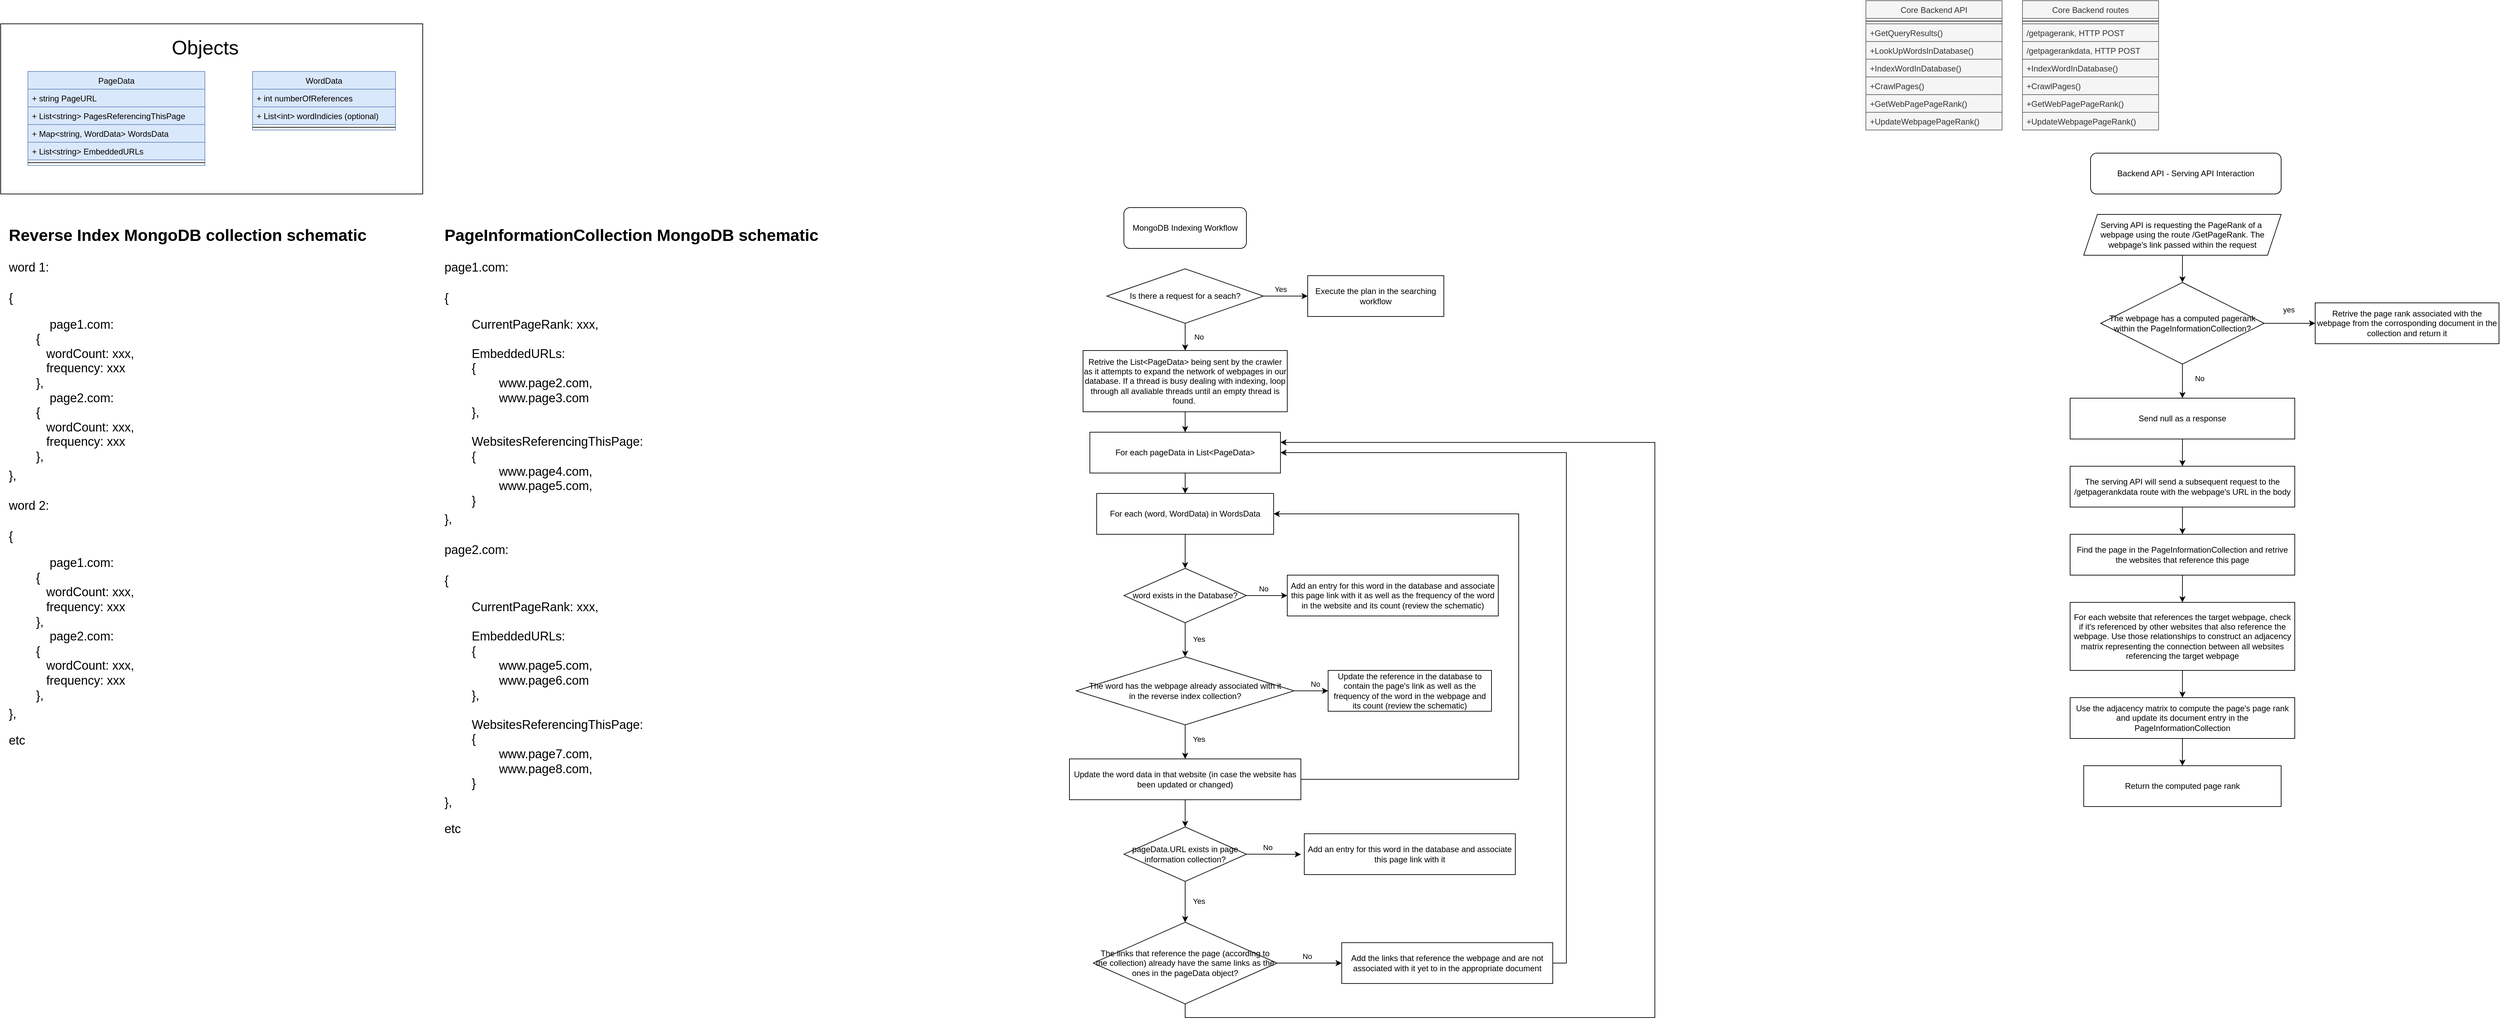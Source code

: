 <mxfile version="27.0.9">
  <diagram name="Page-1" id="9PEmMvcLW4intuaRUQW2">
    <mxGraphModel dx="713" dy="434" grid="1" gridSize="10" guides="1" tooltips="1" connect="1" arrows="1" fold="1" page="1" pageScale="1" pageWidth="2000" pageHeight="1700" math="0" shadow="0">
      <root>
        <mxCell id="0" />
        <mxCell id="1" parent="0" />
        <mxCell id="rG4qtwReRFRmJGgy0xOQ-1" value="" style="rounded=0;whiteSpace=wrap;html=1;fillColor=none;" parent="1" vertex="1">
          <mxGeometry x="60" y="50" width="620" height="250" as="geometry" />
        </mxCell>
        <mxCell id="rG4qtwReRFRmJGgy0xOQ-2" value="PageData" style="swimlane;fontStyle=0;align=center;verticalAlign=top;childLayout=stackLayout;horizontal=1;startSize=26;horizontalStack=0;resizeParent=1;resizeLast=0;collapsible=1;marginBottom=0;rounded=0;shadow=0;strokeWidth=1;fillColor=#dae8fc;strokeColor=#6c8ebf;" parent="1" vertex="1">
          <mxGeometry x="100" y="120" width="260" height="138" as="geometry">
            <mxRectangle x="340" y="380" width="170" height="26" as="alternateBounds" />
          </mxGeometry>
        </mxCell>
        <mxCell id="rG4qtwReRFRmJGgy0xOQ-3" value="+ string PageURL" style="text;align=left;verticalAlign=top;spacingLeft=4;spacingRight=4;overflow=hidden;rotatable=0;points=[[0,0.5],[1,0.5]];portConstraint=eastwest;fillColor=#dae8fc;strokeColor=#6c8ebf;" parent="rG4qtwReRFRmJGgy0xOQ-2" vertex="1">
          <mxGeometry y="26" width="260" height="26" as="geometry" />
        </mxCell>
        <mxCell id="rG4qtwReRFRmJGgy0xOQ-4" value="+ List&lt;string&gt; PagesReferencingThisPage" style="text;align=left;verticalAlign=top;spacingLeft=4;spacingRight=4;overflow=hidden;rotatable=0;points=[[0,0.5],[1,0.5]];portConstraint=eastwest;fillColor=#dae8fc;strokeColor=#6c8ebf;" parent="rG4qtwReRFRmJGgy0xOQ-2" vertex="1">
          <mxGeometry y="52" width="260" height="26" as="geometry" />
        </mxCell>
        <mxCell id="rG4qtwReRFRmJGgy0xOQ-5" value="+ Map&lt;string, WordData&gt; WordsData" style="text;align=left;verticalAlign=top;spacingLeft=4;spacingRight=4;overflow=hidden;rotatable=0;points=[[0,0.5],[1,0.5]];portConstraint=eastwest;fillColor=#dae8fc;strokeColor=#6c8ebf;" parent="rG4qtwReRFRmJGgy0xOQ-2" vertex="1">
          <mxGeometry y="78" width="260" height="26" as="geometry" />
        </mxCell>
        <mxCell id="rG4qtwReRFRmJGgy0xOQ-6" value="+ List&lt;string&gt; EmbeddedURLs" style="text;align=left;verticalAlign=top;spacingLeft=4;spacingRight=4;overflow=hidden;rotatable=0;points=[[0,0.5],[1,0.5]];portConstraint=eastwest;fillColor=#dae8fc;strokeColor=#6c8ebf;" parent="rG4qtwReRFRmJGgy0xOQ-2" vertex="1">
          <mxGeometry y="104" width="260" height="26" as="geometry" />
        </mxCell>
        <mxCell id="rG4qtwReRFRmJGgy0xOQ-7" value="" style="line;html=1;strokeWidth=1;align=left;verticalAlign=middle;spacingTop=-1;spacingLeft=3;spacingRight=3;rotatable=0;labelPosition=right;points=[];portConstraint=eastwest;" parent="rG4qtwReRFRmJGgy0xOQ-2" vertex="1">
          <mxGeometry y="130" width="260" height="8" as="geometry" />
        </mxCell>
        <mxCell id="rG4qtwReRFRmJGgy0xOQ-8" value="WordData" style="swimlane;fontStyle=0;align=center;verticalAlign=top;childLayout=stackLayout;horizontal=1;startSize=26;horizontalStack=0;resizeParent=1;resizeLast=0;collapsible=1;marginBottom=0;rounded=0;shadow=0;strokeWidth=1;fillColor=#dae8fc;strokeColor=#6c8ebf;" parent="1" vertex="1">
          <mxGeometry x="430" y="120" width="210" height="86" as="geometry">
            <mxRectangle x="340" y="380" width="170" height="26" as="alternateBounds" />
          </mxGeometry>
        </mxCell>
        <mxCell id="rG4qtwReRFRmJGgy0xOQ-9" value="+ int numberOfReferences" style="text;align=left;verticalAlign=top;spacingLeft=4;spacingRight=4;overflow=hidden;rotatable=0;points=[[0,0.5],[1,0.5]];portConstraint=eastwest;fillColor=#dae8fc;strokeColor=#6c8ebf;" parent="rG4qtwReRFRmJGgy0xOQ-8" vertex="1">
          <mxGeometry y="26" width="210" height="26" as="geometry" />
        </mxCell>
        <mxCell id="rG4qtwReRFRmJGgy0xOQ-10" value="+ List&lt;int&gt; wordIndicies (optional)" style="text;align=left;verticalAlign=top;spacingLeft=4;spacingRight=4;overflow=hidden;rotatable=0;points=[[0,0.5],[1,0.5]];portConstraint=eastwest;fillColor=#dae8fc;strokeColor=#6c8ebf;" parent="rG4qtwReRFRmJGgy0xOQ-8" vertex="1">
          <mxGeometry y="52" width="210" height="26" as="geometry" />
        </mxCell>
        <mxCell id="rG4qtwReRFRmJGgy0xOQ-11" value="" style="line;html=1;strokeWidth=1;align=left;verticalAlign=middle;spacingTop=-1;spacingLeft=3;spacingRight=3;rotatable=0;labelPosition=right;points=[];portConstraint=eastwest;" parent="rG4qtwReRFRmJGgy0xOQ-8" vertex="1">
          <mxGeometry y="78" width="210" height="8" as="geometry" />
        </mxCell>
        <mxCell id="rG4qtwReRFRmJGgy0xOQ-15" value="&lt;font style=&quot;font-size: 29px;&quot;&gt;Objects&lt;/font&gt;" style="text;html=1;align=center;verticalAlign=middle;resizable=0;points=[];autosize=1;strokeColor=none;fillColor=none;" parent="1" vertex="1">
          <mxGeometry x="300" y="60" width="120" height="50" as="geometry" />
        </mxCell>
        <mxCell id="rG4qtwReRFRmJGgy0xOQ-16" value="&lt;h1 style=&quot;margin-top: 0px;&quot;&gt;&lt;span style=&quot;background-color: transparent; color: light-dark(rgb(0, 0, 0), rgb(255, 255, 255));&quot;&gt;Reverse Index MongoDB collection schematic&lt;/span&gt;&lt;/h1&gt;&lt;h1 style=&quot;margin-top: 0px;&quot;&gt;&lt;span style=&quot;font-size: 18px; font-weight: 400;&quot;&gt;word 1:&amp;nbsp;&lt;/span&gt;&lt;/h1&gt;&lt;h1 style=&quot;margin-top: 0px;&quot;&gt;&lt;span style=&quot;font-size: 18px; font-weight: 400;&quot;&gt;{&lt;/span&gt;&lt;/h1&gt;&lt;blockquote style=&quot;margin: 0 0 0 40px; border: none; padding: 0px;&quot;&gt;&lt;div&gt;&lt;span style=&quot;font-size: 18px; font-weight: 400;&quot;&gt;&amp;nbsp; &amp;nbsp; page1.com:&amp;nbsp;&lt;/span&gt;&lt;/div&gt;&lt;div&gt;&lt;span style=&quot;font-size: 18px; font-weight: 400;&quot;&gt;{&lt;/span&gt;&lt;/div&gt;&lt;div&gt;&lt;span style=&quot;font-size: 18px; font-weight: 400;&quot;&gt;&amp;nbsp; &amp;nbsp;wordCount: xxx,&lt;/span&gt;&lt;/div&gt;&lt;div&gt;&lt;span style=&quot;font-size: 18px; font-weight: 400;&quot;&gt;&amp;nbsp; &amp;nbsp;frequency: xxx&lt;/span&gt;&lt;/div&gt;&lt;div&gt;&lt;span style=&quot;font-size: 18px; font-weight: 400;&quot;&gt;},&lt;/span&gt;&lt;/div&gt;&lt;div&gt;&lt;div&gt;&lt;span style=&quot;font-size: 18px;&quot;&gt;&amp;nbsp; &amp;nbsp; page2.com:&amp;nbsp;&lt;/span&gt;&lt;/div&gt;&lt;/div&gt;&lt;div&gt;&lt;div&gt;&lt;span style=&quot;font-size: 18px;&quot;&gt;{&lt;/span&gt;&lt;/div&gt;&lt;/div&gt;&lt;div&gt;&lt;div&gt;&lt;span style=&quot;font-size: 18px;&quot;&gt;&amp;nbsp; &amp;nbsp;wordCount: xxx,&lt;/span&gt;&lt;/div&gt;&lt;/div&gt;&lt;div&gt;&lt;div&gt;&lt;span style=&quot;font-size: 18px;&quot;&gt;&amp;nbsp; &amp;nbsp;frequency: xxx&lt;/span&gt;&lt;/div&gt;&lt;/div&gt;&lt;div&gt;&lt;div&gt;&lt;span style=&quot;font-size: 18px;&quot;&gt;},&lt;/span&gt;&lt;/div&gt;&lt;/div&gt;&lt;/blockquote&gt;&lt;h1 style=&quot;margin-top: 0px;&quot;&gt;&lt;span style=&quot;font-size: 18px; font-weight: 400;&quot;&gt;},&lt;/span&gt;&lt;/h1&gt;&lt;div&gt;&lt;h1 style=&quot;margin-top: 0px;&quot;&gt;&lt;span style=&quot;font-size: 18px; font-weight: 400;&quot;&gt;word 2:&amp;nbsp;&lt;/span&gt;&lt;/h1&gt;&lt;h1 style=&quot;margin-top: 0px;&quot;&gt;&lt;span style=&quot;font-size: 18px; font-weight: 400;&quot;&gt;{&lt;/span&gt;&lt;/h1&gt;&lt;blockquote style=&quot;margin: 0px 0px 0px 40px; border: none; padding: 0px;&quot;&gt;&lt;div&gt;&lt;span style=&quot;font-size: 18px;&quot;&gt;&amp;nbsp; &amp;nbsp; page1.com:&amp;nbsp;&lt;/span&gt;&lt;/div&gt;&lt;div&gt;&lt;span style=&quot;font-size: 18px;&quot;&gt;{&lt;/span&gt;&lt;/div&gt;&lt;div&gt;&lt;span style=&quot;font-size: 18px;&quot;&gt;&amp;nbsp; &amp;nbsp;wordCount: xxx,&lt;/span&gt;&lt;/div&gt;&lt;div&gt;&lt;span style=&quot;font-size: 18px;&quot;&gt;&amp;nbsp; &amp;nbsp;frequency: xxx&lt;/span&gt;&lt;/div&gt;&lt;div&gt;&lt;span style=&quot;font-size: 18px;&quot;&gt;},&lt;/span&gt;&lt;/div&gt;&lt;div&gt;&lt;span style=&quot;font-size: 18px;&quot;&gt;&amp;nbsp; &amp;nbsp; page2.com:&amp;nbsp;&lt;/span&gt;&lt;/div&gt;&lt;div&gt;&lt;span style=&quot;font-size: 18px;&quot;&gt;{&lt;/span&gt;&lt;/div&gt;&lt;div&gt;&lt;span style=&quot;font-size: 18px;&quot;&gt;&amp;nbsp; &amp;nbsp;wordCount: xxx,&lt;/span&gt;&lt;/div&gt;&lt;div&gt;&lt;span style=&quot;font-size: 18px;&quot;&gt;&amp;nbsp; &amp;nbsp;frequency: xxx&lt;/span&gt;&lt;/div&gt;&lt;div&gt;&lt;span style=&quot;font-size: 18px;&quot;&gt;},&lt;/span&gt;&lt;/div&gt;&lt;/blockquote&gt;&lt;h1 style=&quot;margin-top: 0px;&quot;&gt;&lt;span style=&quot;font-size: 18px; font-weight: 400;&quot;&gt;},&lt;/span&gt;&lt;/h1&gt;&lt;/div&gt;&lt;div&gt;&lt;span style=&quot;font-size: 18px; font-weight: 400;&quot;&gt;etc&lt;/span&gt;&lt;/div&gt;&lt;div&gt;&lt;span style=&quot;font-size: 18px; font-weight: 400;&quot;&gt;&lt;br&gt;&lt;/span&gt;&lt;/div&gt;" style="text;html=1;whiteSpace=wrap;overflow=hidden;rounded=0;" parent="1" vertex="1">
          <mxGeometry x="70" y="340" width="550" height="780" as="geometry" />
        </mxCell>
        <mxCell id="rG4qtwReRFRmJGgy0xOQ-17" value="&lt;h1 style=&quot;margin-top: 0px;&quot;&gt;&lt;span style=&quot;background-color: transparent; color: light-dark(rgb(0, 0, 0), rgb(255, 255, 255));&quot;&gt;PageInformationCollection MongoDB schematic&lt;/span&gt;&lt;/h1&gt;&lt;h1 style=&quot;margin-top: 0px;&quot;&gt;&lt;span style=&quot;font-size: 18px; font-weight: 400; background-color: transparent; color: light-dark(rgb(0, 0, 0), rgb(255, 255, 255));&quot;&gt;page1.com:&amp;nbsp;&lt;/span&gt;&lt;/h1&gt;&lt;h1 style=&quot;margin-top: 0px;&quot;&gt;&lt;span style=&quot;font-size: 18px; font-weight: 400;&quot;&gt;{&lt;/span&gt;&lt;/h1&gt;&lt;blockquote style=&quot;margin: 0 0 0 40px; border: none; padding: 0px;&quot;&gt;&lt;div&gt;&lt;span style=&quot;font-size: 18px; font-weight: 400;&quot;&gt;CurrentPageRank: xxx,&lt;/span&gt;&lt;/div&gt;&lt;div&gt;&lt;span style=&quot;font-size: 18px; font-weight: 400;&quot;&gt;&lt;br&gt;&lt;/span&gt;&lt;/div&gt;&lt;div&gt;&lt;span style=&quot;font-size: 18px; font-weight: 400;&quot;&gt;EmbeddedURLs:&amp;nbsp;&lt;/span&gt;&lt;/div&gt;&lt;div&gt;&lt;span style=&quot;font-size: 18px; font-weight: 400;&quot;&gt;{&lt;/span&gt;&lt;/div&gt;&lt;div&gt;&lt;span style=&quot;font-size: 18px; font-weight: 400;&quot;&gt;&lt;span style=&quot;white-space: pre;&quot;&gt;&#x9;&lt;/span&gt;www.page2.com,&lt;br&gt;&lt;/span&gt;&lt;/div&gt;&lt;div&gt;&lt;span style=&quot;font-size: 18px; font-weight: 400;&quot;&gt;&lt;span style=&quot;white-space: pre;&quot;&gt;&#x9;&lt;/span&gt;www.page3.com&lt;br&gt;&lt;/span&gt;&lt;/div&gt;&lt;div&gt;&lt;span style=&quot;font-size: 18px; font-weight: 400;&quot;&gt;},&lt;/span&gt;&lt;/div&gt;&lt;div&gt;&lt;span style=&quot;font-size: 18px; font-weight: 400;&quot;&gt;&lt;br&gt;&lt;/span&gt;&lt;/div&gt;&lt;div&gt;&lt;span style=&quot;font-size: 18px;&quot;&gt;WebsitesReferencingThisPage:&lt;/span&gt;&lt;/div&gt;&lt;div&gt;&lt;span style=&quot;font-size: 18px;&quot;&gt;{&lt;/span&gt;&lt;/div&gt;&lt;div&gt;&lt;span style=&quot;font-size: 18px;&quot;&gt;&lt;span style=&quot;white-space: pre;&quot;&gt;&#x9;&lt;/span&gt;www.page4.com,&lt;/span&gt;&lt;/div&gt;&lt;div&gt;&lt;span style=&quot;font-size: 18px;&quot;&gt;&lt;span style=&quot;white-space: pre;&quot;&gt;&#x9;&lt;/span&gt;www.page5.com,&lt;br&gt;&lt;/span&gt;&lt;/div&gt;&lt;div&gt;&lt;span style=&quot;font-size: 18px;&quot;&gt;}&lt;/span&gt;&lt;/div&gt;&lt;/blockquote&gt;&lt;h1 style=&quot;margin-top: 0px;&quot;&gt;&lt;span style=&quot;font-size: 18px; font-weight: 400;&quot;&gt;},&lt;/span&gt;&lt;/h1&gt;&lt;div&gt;&lt;h1 style=&quot;margin-top: 0px;&quot;&gt;&lt;span style=&quot;font-size: 18px; font-weight: 400; background-color: transparent; color: light-dark(rgb(0, 0, 0), rgb(255, 255, 255));&quot;&gt;page2.com:&amp;nbsp;&lt;/span&gt;&lt;/h1&gt;&lt;h1 style=&quot;margin-top: 0px;&quot;&gt;&lt;span style=&quot;font-size: 18px; font-weight: 400;&quot;&gt;{&lt;/span&gt;&lt;/h1&gt;&lt;blockquote style=&quot;margin: 0px 0px 0px 40px; border: none; padding: 0px;&quot;&gt;&lt;div&gt;&lt;span style=&quot;font-size: 18px;&quot;&gt;CurrentPageRank: xxx,&lt;/span&gt;&lt;/div&gt;&lt;div&gt;&lt;span style=&quot;font-size: 18px;&quot;&gt;&lt;br&gt;&lt;/span&gt;&lt;/div&gt;&lt;div&gt;&lt;span style=&quot;font-size: 18px;&quot;&gt;EmbeddedURLs:&amp;nbsp;&lt;/span&gt;&lt;/div&gt;&lt;div&gt;&lt;span style=&quot;font-size: 18px;&quot;&gt;{&lt;/span&gt;&lt;/div&gt;&lt;div&gt;&lt;span style=&quot;font-size: 18px;&quot;&gt;&lt;span style=&quot;white-space: pre;&quot;&gt;&#x9;&lt;/span&gt;www.page5.com,&lt;br&gt;&lt;/span&gt;&lt;/div&gt;&lt;div&gt;&lt;span style=&quot;font-size: 18px;&quot;&gt;&lt;span style=&quot;white-space: pre;&quot;&gt;&#x9;&lt;/span&gt;www.page6.com&lt;br&gt;&lt;/span&gt;&lt;/div&gt;&lt;div&gt;&lt;span style=&quot;font-size: 18px;&quot;&gt;},&lt;/span&gt;&lt;/div&gt;&lt;div&gt;&lt;span style=&quot;font-size: 18px;&quot;&gt;&lt;br&gt;&lt;/span&gt;&lt;/div&gt;&lt;div&gt;&lt;span style=&quot;font-size: 18px;&quot;&gt;WebsitesReferencingThisPage:&lt;/span&gt;&lt;/div&gt;&lt;div&gt;&lt;span style=&quot;font-size: 18px;&quot;&gt;{&lt;/span&gt;&lt;/div&gt;&lt;div&gt;&lt;span style=&quot;font-size: 18px;&quot;&gt;&lt;span style=&quot;white-space: pre;&quot;&gt;&#x9;&lt;/span&gt;www.page7.com,&lt;/span&gt;&lt;/div&gt;&lt;div&gt;&lt;span style=&quot;font-size: 18px;&quot;&gt;&lt;span style=&quot;white-space: pre;&quot;&gt;&#x9;&lt;/span&gt;www.page8.com,&lt;br&gt;&lt;/span&gt;&lt;/div&gt;&lt;div&gt;&lt;span style=&quot;font-size: 18px;&quot;&gt;}&lt;/span&gt;&lt;/div&gt;&lt;/blockquote&gt;&lt;h1 style=&quot;margin-top: 0px;&quot;&gt;&lt;span style=&quot;font-size: 18px; font-weight: 400;&quot;&gt;},&lt;/span&gt;&lt;/h1&gt;&lt;/div&gt;&lt;div&gt;&lt;span style=&quot;font-size: 18px; font-weight: 400;&quot;&gt;etc&lt;/span&gt;&lt;/div&gt;" style="text;html=1;whiteSpace=wrap;overflow=hidden;rounded=0;" parent="1" vertex="1">
          <mxGeometry x="710" y="340" width="570" height="920" as="geometry" />
        </mxCell>
        <mxCell id="rG4qtwReRFRmJGgy0xOQ-18" value="MongoDB Indexing Workflow" style="rounded=1;whiteSpace=wrap;html=1;" parent="1" vertex="1">
          <mxGeometry x="1710" y="320" width="180" height="60" as="geometry" />
        </mxCell>
        <mxCell id="rG4qtwReRFRmJGgy0xOQ-19" value="" style="edgeStyle=orthogonalEdgeStyle;rounded=0;orthogonalLoop=1;jettySize=auto;html=1;" parent="1" source="rG4qtwReRFRmJGgy0xOQ-23" target="rG4qtwReRFRmJGgy0xOQ-25" edge="1">
          <mxGeometry relative="1" as="geometry" />
        </mxCell>
        <mxCell id="rG4qtwReRFRmJGgy0xOQ-20" value="No" style="edgeLabel;html=1;align=center;verticalAlign=middle;resizable=0;points=[];" parent="rG4qtwReRFRmJGgy0xOQ-19" vertex="1" connectable="0">
          <mxGeometry x="-0.658" y="2" relative="1" as="geometry">
            <mxPoint x="18" y="13" as="offset" />
          </mxGeometry>
        </mxCell>
        <mxCell id="rG4qtwReRFRmJGgy0xOQ-21" value="" style="edgeStyle=orthogonalEdgeStyle;rounded=0;orthogonalLoop=1;jettySize=auto;html=1;entryX=0;entryY=0.5;entryDx=0;entryDy=0;" parent="1" source="rG4qtwReRFRmJGgy0xOQ-23" target="rG4qtwReRFRmJGgy0xOQ-28" edge="1">
          <mxGeometry relative="1" as="geometry">
            <mxPoint x="1970" y="450" as="targetPoint" />
          </mxGeometry>
        </mxCell>
        <mxCell id="rG4qtwReRFRmJGgy0xOQ-22" value="Yes" style="edgeLabel;html=1;align=center;verticalAlign=middle;resizable=0;points=[];" parent="rG4qtwReRFRmJGgy0xOQ-21" vertex="1" connectable="0">
          <mxGeometry x="0.047" y="1" relative="1" as="geometry">
            <mxPoint x="-9" y="-9" as="offset" />
          </mxGeometry>
        </mxCell>
        <mxCell id="rG4qtwReRFRmJGgy0xOQ-23" value="Is there a request for a seach?" style="rhombus;whiteSpace=wrap;html=1;" parent="1" vertex="1">
          <mxGeometry x="1685" y="410" width="230" height="80" as="geometry" />
        </mxCell>
        <mxCell id="rG4qtwReRFRmJGgy0xOQ-24" value="" style="edgeStyle=orthogonalEdgeStyle;rounded=0;orthogonalLoop=1;jettySize=auto;html=1;" parent="1" source="rG4qtwReRFRmJGgy0xOQ-25" target="rG4qtwReRFRmJGgy0xOQ-30" edge="1">
          <mxGeometry relative="1" as="geometry" />
        </mxCell>
        <mxCell id="rG4qtwReRFRmJGgy0xOQ-25" value="Retrive the List&amp;lt;PageData&amp;gt; being sent by the crawler as it attempts to expand the network of webpages in our database. If a thread is busy dealing with indexing, loop through all avaliable threads until an empty thread is found.&amp;nbsp;" style="whiteSpace=wrap;html=1;" parent="1" vertex="1">
          <mxGeometry x="1650" y="530" width="300" height="90" as="geometry" />
        </mxCell>
        <mxCell id="rG4qtwReRFRmJGgy0xOQ-28" value="Execute the plan in the searching workflow" style="whiteSpace=wrap;html=1;" parent="1" vertex="1">
          <mxGeometry x="1980" y="420" width="200" height="60" as="geometry" />
        </mxCell>
        <mxCell id="rG4qtwReRFRmJGgy0xOQ-29" value="" style="edgeStyle=orthogonalEdgeStyle;rounded=0;orthogonalLoop=1;jettySize=auto;html=1;" parent="1" source="rG4qtwReRFRmJGgy0xOQ-30" target="rG4qtwReRFRmJGgy0xOQ-32" edge="1">
          <mxGeometry relative="1" as="geometry" />
        </mxCell>
        <mxCell id="rG4qtwReRFRmJGgy0xOQ-30" value="For each pageData in List&amp;lt;PageData&amp;gt;" style="whiteSpace=wrap;html=1;" parent="1" vertex="1">
          <mxGeometry x="1660" y="650" width="280" height="60" as="geometry" />
        </mxCell>
        <mxCell id="rG4qtwReRFRmJGgy0xOQ-31" value="" style="edgeStyle=orthogonalEdgeStyle;rounded=0;orthogonalLoop=1;jettySize=auto;html=1;entryX=0.5;entryY=0;entryDx=0;entryDy=0;" parent="1" source="rG4qtwReRFRmJGgy0xOQ-32" target="rG4qtwReRFRmJGgy0xOQ-37" edge="1">
          <mxGeometry relative="1" as="geometry">
            <mxPoint x="1800" y="830" as="targetPoint" />
          </mxGeometry>
        </mxCell>
        <mxCell id="rG4qtwReRFRmJGgy0xOQ-32" value="For each (word, WordData) in WordsData" style="whiteSpace=wrap;html=1;" parent="1" vertex="1">
          <mxGeometry x="1670" y="740" width="260" height="60" as="geometry" />
        </mxCell>
        <mxCell id="rG4qtwReRFRmJGgy0xOQ-33" value="" style="edgeStyle=orthogonalEdgeStyle;rounded=0;orthogonalLoop=1;jettySize=auto;html=1;" parent="1" source="rG4qtwReRFRmJGgy0xOQ-37" target="rG4qtwReRFRmJGgy0xOQ-38" edge="1">
          <mxGeometry relative="1" as="geometry" />
        </mxCell>
        <mxCell id="rG4qtwReRFRmJGgy0xOQ-34" value="No" style="edgeLabel;html=1;align=center;verticalAlign=middle;resizable=0;points=[];" parent="rG4qtwReRFRmJGgy0xOQ-33" vertex="1" connectable="0">
          <mxGeometry x="-0.46" y="-3" relative="1" as="geometry">
            <mxPoint x="9" y="-13" as="offset" />
          </mxGeometry>
        </mxCell>
        <mxCell id="rG4qtwReRFRmJGgy0xOQ-35" value="" style="edgeStyle=orthogonalEdgeStyle;rounded=0;orthogonalLoop=1;jettySize=auto;html=1;entryX=0.5;entryY=0;entryDx=0;entryDy=0;" parent="1" source="rG4qtwReRFRmJGgy0xOQ-37" target="rG4qtwReRFRmJGgy0xOQ-43" edge="1">
          <mxGeometry relative="1" as="geometry">
            <mxPoint x="1800" y="980" as="targetPoint" />
          </mxGeometry>
        </mxCell>
        <mxCell id="rG4qtwReRFRmJGgy0xOQ-36" value="Yes" style="edgeLabel;html=1;align=center;verticalAlign=middle;resizable=0;points=[];" parent="rG4qtwReRFRmJGgy0xOQ-35" vertex="1" connectable="0">
          <mxGeometry x="-0.063" y="2" relative="1" as="geometry">
            <mxPoint x="18" as="offset" />
          </mxGeometry>
        </mxCell>
        <mxCell id="rG4qtwReRFRmJGgy0xOQ-37" value="word exists in the Database?" style="rhombus;whiteSpace=wrap;html=1;" parent="1" vertex="1">
          <mxGeometry x="1710" y="850" width="180" height="80" as="geometry" />
        </mxCell>
        <mxCell id="rG4qtwReRFRmJGgy0xOQ-38" value="Add an entry for this word in the database and associate this page link with it as well as the frequency of the word in the website and its count (review the schematic)" style="whiteSpace=wrap;html=1;" parent="1" vertex="1">
          <mxGeometry x="1950" y="860" width="310" height="60" as="geometry" />
        </mxCell>
        <mxCell id="rG4qtwReRFRmJGgy0xOQ-39" style="edgeStyle=orthogonalEdgeStyle;rounded=0;orthogonalLoop=1;jettySize=auto;html=1;exitX=1;exitY=0.5;exitDx=0;exitDy=0;" parent="1" source="rG4qtwReRFRmJGgy0xOQ-43" target="rG4qtwReRFRmJGgy0xOQ-44" edge="1">
          <mxGeometry relative="1" as="geometry" />
        </mxCell>
        <mxCell id="rG4qtwReRFRmJGgy0xOQ-40" value="No" style="edgeLabel;html=1;align=center;verticalAlign=middle;resizable=0;points=[];" parent="rG4qtwReRFRmJGgy0xOQ-39" vertex="1" connectable="0">
          <mxGeometry x="-0.228" relative="1" as="geometry">
            <mxPoint x="11" y="-10" as="offset" />
          </mxGeometry>
        </mxCell>
        <mxCell id="rG4qtwReRFRmJGgy0xOQ-41" value="" style="edgeStyle=orthogonalEdgeStyle;rounded=0;orthogonalLoop=1;jettySize=auto;html=1;" parent="1" source="rG4qtwReRFRmJGgy0xOQ-43" target="rG4qtwReRFRmJGgy0xOQ-47" edge="1">
          <mxGeometry relative="1" as="geometry" />
        </mxCell>
        <mxCell id="rG4qtwReRFRmJGgy0xOQ-42" value="Yes" style="edgeLabel;html=1;align=center;verticalAlign=middle;resizable=0;points=[];" parent="rG4qtwReRFRmJGgy0xOQ-41" vertex="1" connectable="0">
          <mxGeometry x="-0.188" y="3" relative="1" as="geometry">
            <mxPoint x="17" as="offset" />
          </mxGeometry>
        </mxCell>
        <mxCell id="rG4qtwReRFRmJGgy0xOQ-43" value="The word has the webpage already associated with it&lt;div&gt;in the reverse index collection?&lt;/div&gt;" style="rhombus;whiteSpace=wrap;html=1;" parent="1" vertex="1">
          <mxGeometry x="1640" y="980" width="320" height="100" as="geometry" />
        </mxCell>
        <mxCell id="rG4qtwReRFRmJGgy0xOQ-44" value="Update the reference in the database to contain the page&#39;s link as well as the frequency of the word in the webpage and its count (review the schematic)" style="whiteSpace=wrap;html=1;" parent="1" vertex="1">
          <mxGeometry x="2010" y="1000" width="240" height="60" as="geometry" />
        </mxCell>
        <mxCell id="rG4qtwReRFRmJGgy0xOQ-45" style="edgeStyle=orthogonalEdgeStyle;rounded=0;orthogonalLoop=1;jettySize=auto;html=1;exitX=1;exitY=0.5;exitDx=0;exitDy=0;entryX=1;entryY=0.5;entryDx=0;entryDy=0;" parent="1" source="rG4qtwReRFRmJGgy0xOQ-47" target="rG4qtwReRFRmJGgy0xOQ-32" edge="1">
          <mxGeometry relative="1" as="geometry">
            <Array as="points">
              <mxPoint x="2290" y="1160" />
              <mxPoint x="2290" y="770" />
            </Array>
          </mxGeometry>
        </mxCell>
        <mxCell id="rG4qtwReRFRmJGgy0xOQ-46" value="" style="edgeStyle=orthogonalEdgeStyle;rounded=0;orthogonalLoop=1;jettySize=auto;html=1;" parent="1" source="rG4qtwReRFRmJGgy0xOQ-47" edge="1">
          <mxGeometry relative="1" as="geometry">
            <mxPoint x="1800" y="1230" as="targetPoint" />
          </mxGeometry>
        </mxCell>
        <mxCell id="rG4qtwReRFRmJGgy0xOQ-47" value="Update the word data in that website (in case the website has been updated or changed)" style="whiteSpace=wrap;html=1;" parent="1" vertex="1">
          <mxGeometry x="1630" y="1130" width="340" height="60" as="geometry" />
        </mxCell>
        <mxCell id="rG4qtwReRFRmJGgy0xOQ-48" style="edgeStyle=orthogonalEdgeStyle;rounded=0;orthogonalLoop=1;jettySize=auto;html=1;exitX=1;exitY=0.5;exitDx=0;exitDy=0;" parent="1" source="rG4qtwReRFRmJGgy0xOQ-52" edge="1">
          <mxGeometry relative="1" as="geometry">
            <mxPoint x="1970" y="1270.286" as="targetPoint" />
          </mxGeometry>
        </mxCell>
        <mxCell id="rG4qtwReRFRmJGgy0xOQ-49" value="No" style="edgeLabel;html=1;align=center;verticalAlign=middle;resizable=0;points=[];" parent="rG4qtwReRFRmJGgy0xOQ-48" vertex="1" connectable="0">
          <mxGeometry x="-0.249" y="-2" relative="1" as="geometry">
            <mxPoint y="-12" as="offset" />
          </mxGeometry>
        </mxCell>
        <mxCell id="rG4qtwReRFRmJGgy0xOQ-50" value="" style="edgeStyle=orthogonalEdgeStyle;rounded=0;orthogonalLoop=1;jettySize=auto;html=1;entryX=0.5;entryY=0;entryDx=0;entryDy=0;" parent="1" source="rG4qtwReRFRmJGgy0xOQ-52" target="rG4qtwReRFRmJGgy0xOQ-57" edge="1">
          <mxGeometry relative="1" as="geometry">
            <mxPoint x="1800" y="1350" as="targetPoint" />
          </mxGeometry>
        </mxCell>
        <mxCell id="rG4qtwReRFRmJGgy0xOQ-51" value="Yes" style="edgeLabel;html=1;align=center;verticalAlign=middle;resizable=0;points=[];" parent="rG4qtwReRFRmJGgy0xOQ-50" vertex="1" connectable="0">
          <mxGeometry x="-0.158" relative="1" as="geometry">
            <mxPoint x="20" y="3" as="offset" />
          </mxGeometry>
        </mxCell>
        <mxCell id="rG4qtwReRFRmJGgy0xOQ-52" value="pageData.URL exists in page information collection?" style="rhombus;whiteSpace=wrap;html=1;" parent="1" vertex="1">
          <mxGeometry x="1710" y="1230" width="180" height="80" as="geometry" />
        </mxCell>
        <mxCell id="rG4qtwReRFRmJGgy0xOQ-53" value="Add an entry for this word in the database and associate this page link with it" style="whiteSpace=wrap;html=1;" parent="1" vertex="1">
          <mxGeometry x="1975" y="1240" width="310" height="60" as="geometry" />
        </mxCell>
        <mxCell id="rG4qtwReRFRmJGgy0xOQ-54" style="edgeStyle=orthogonalEdgeStyle;rounded=0;orthogonalLoop=1;jettySize=auto;html=1;exitX=1;exitY=0.5;exitDx=0;exitDy=0;entryX=0;entryY=0.5;entryDx=0;entryDy=0;" parent="1" source="rG4qtwReRFRmJGgy0xOQ-57" target="rG4qtwReRFRmJGgy0xOQ-59" edge="1">
          <mxGeometry relative="1" as="geometry" />
        </mxCell>
        <mxCell id="rG4qtwReRFRmJGgy0xOQ-55" value="No" style="edgeLabel;html=1;align=center;verticalAlign=middle;resizable=0;points=[];" parent="rG4qtwReRFRmJGgy0xOQ-54" vertex="1" connectable="0">
          <mxGeometry x="-0.326" relative="1" as="geometry">
            <mxPoint x="12" y="-10" as="offset" />
          </mxGeometry>
        </mxCell>
        <mxCell id="rG4qtwReRFRmJGgy0xOQ-56" style="edgeStyle=orthogonalEdgeStyle;rounded=0;orthogonalLoop=1;jettySize=auto;html=1;exitX=0.5;exitY=1;exitDx=0;exitDy=0;entryX=1;entryY=0.25;entryDx=0;entryDy=0;" parent="1" source="rG4qtwReRFRmJGgy0xOQ-57" target="rG4qtwReRFRmJGgy0xOQ-30" edge="1">
          <mxGeometry relative="1" as="geometry">
            <Array as="points">
              <mxPoint x="1800" y="1510" />
              <mxPoint x="2490" y="1510" />
              <mxPoint x="2490" y="665" />
            </Array>
          </mxGeometry>
        </mxCell>
        <mxCell id="rG4qtwReRFRmJGgy0xOQ-57" value="The links that reference the page (according to the collection) already have the same links as the ones in the pageData object?" style="rhombus;whiteSpace=wrap;html=1;" parent="1" vertex="1">
          <mxGeometry x="1665" y="1370" width="270" height="120" as="geometry" />
        </mxCell>
        <mxCell id="rG4qtwReRFRmJGgy0xOQ-58" style="edgeStyle=orthogonalEdgeStyle;rounded=0;orthogonalLoop=1;jettySize=auto;html=1;exitX=1;exitY=0.5;exitDx=0;exitDy=0;entryX=1;entryY=0.5;entryDx=0;entryDy=0;" parent="1" source="rG4qtwReRFRmJGgy0xOQ-59" target="rG4qtwReRFRmJGgy0xOQ-30" edge="1">
          <mxGeometry relative="1" as="geometry" />
        </mxCell>
        <mxCell id="rG4qtwReRFRmJGgy0xOQ-59" value="Add the links that reference the webpage and are not associated with it yet to in the appropriate document" style="whiteSpace=wrap;html=1;" parent="1" vertex="1">
          <mxGeometry x="2030" y="1400" width="310" height="60" as="geometry" />
        </mxCell>
        <mxCell id="rG4qtwReRFRmJGgy0xOQ-60" value="Backend API - Serving API Interaction" style="rounded=1;whiteSpace=wrap;html=1;" parent="1" vertex="1">
          <mxGeometry x="3130" y="240" width="280" height="60" as="geometry" />
        </mxCell>
        <mxCell id="rG4qtwReRFRmJGgy0xOQ-65" style="edgeStyle=orthogonalEdgeStyle;rounded=0;orthogonalLoop=1;jettySize=auto;html=1;entryX=0.5;entryY=0;entryDx=0;entryDy=0;" parent="1" source="rG4qtwReRFRmJGgy0xOQ-61" target="rG4qtwReRFRmJGgy0xOQ-64" edge="1">
          <mxGeometry relative="1" as="geometry" />
        </mxCell>
        <mxCell id="rG4qtwReRFRmJGgy0xOQ-61" value="Serving API is requesting the PageRank of a&amp;nbsp;&lt;div&gt;webpage using the route&amp;nbsp;&lt;span style=&quot;background-color: transparent; color: light-dark(rgb(0, 0, 0), rgb(255, 255, 255));&quot;&gt;/GetPageRank.&lt;/span&gt;&lt;span style=&quot;background-color: transparent; color: light-dark(rgb(0, 0, 0), rgb(255, 255, 255));&quot;&gt;&amp;nbsp;The webpage&#39;s link passed within the request&lt;/span&gt;&lt;/div&gt;" style="shape=parallelogram;perimeter=parallelogramPerimeter;whiteSpace=wrap;html=1;fixedSize=1;" parent="1" vertex="1">
          <mxGeometry x="3120" y="330" width="290" height="60" as="geometry" />
        </mxCell>
        <mxCell id="rG4qtwReRFRmJGgy0xOQ-67" value="" style="edgeStyle=orthogonalEdgeStyle;rounded=0;orthogonalLoop=1;jettySize=auto;html=1;" parent="1" source="rG4qtwReRFRmJGgy0xOQ-64" target="rG4qtwReRFRmJGgy0xOQ-66" edge="1">
          <mxGeometry relative="1" as="geometry" />
        </mxCell>
        <mxCell id="rG4qtwReRFRmJGgy0xOQ-68" value="yes" style="edgeLabel;html=1;align=center;verticalAlign=middle;resizable=0;points=[];" parent="rG4qtwReRFRmJGgy0xOQ-67" vertex="1" connectable="0">
          <mxGeometry x="-0.162" y="-1" relative="1" as="geometry">
            <mxPoint x="4" y="-21" as="offset" />
          </mxGeometry>
        </mxCell>
        <mxCell id="rG4qtwReRFRmJGgy0xOQ-70" value="" style="edgeStyle=orthogonalEdgeStyle;rounded=0;orthogonalLoop=1;jettySize=auto;html=1;" parent="1" source="rG4qtwReRFRmJGgy0xOQ-64" target="rG4qtwReRFRmJGgy0xOQ-69" edge="1">
          <mxGeometry relative="1" as="geometry" />
        </mxCell>
        <mxCell id="rG4qtwReRFRmJGgy0xOQ-72" value="No" style="edgeLabel;html=1;align=center;verticalAlign=middle;resizable=0;points=[];" parent="rG4qtwReRFRmJGgy0xOQ-70" vertex="1" connectable="0">
          <mxGeometry x="-0.143" y="1" relative="1" as="geometry">
            <mxPoint x="24" y="-1" as="offset" />
          </mxGeometry>
        </mxCell>
        <mxCell id="rG4qtwReRFRmJGgy0xOQ-64" value="The webpage has a computed pagerank&lt;div&gt;within the PageInformationCollection?&lt;/div&gt;" style="rhombus;whiteSpace=wrap;html=1;" parent="1" vertex="1">
          <mxGeometry x="3145" y="430" width="240" height="120" as="geometry" />
        </mxCell>
        <mxCell id="rG4qtwReRFRmJGgy0xOQ-66" value="Retrive the page rank associated with the webpage from the corrosponding document in the collection and return it" style="whiteSpace=wrap;html=1;" parent="1" vertex="1">
          <mxGeometry x="3460" y="460" width="270" height="60" as="geometry" />
        </mxCell>
        <mxCell id="rG4qtwReRFRmJGgy0xOQ-74" value="" style="edgeStyle=orthogonalEdgeStyle;rounded=0;orthogonalLoop=1;jettySize=auto;html=1;" parent="1" source="rG4qtwReRFRmJGgy0xOQ-69" target="rG4qtwReRFRmJGgy0xOQ-73" edge="1">
          <mxGeometry relative="1" as="geometry" />
        </mxCell>
        <mxCell id="rG4qtwReRFRmJGgy0xOQ-69" value="Send null as a response" style="whiteSpace=wrap;html=1;" parent="1" vertex="1">
          <mxGeometry x="3100" y="600" width="330" height="60" as="geometry" />
        </mxCell>
        <mxCell id="rG4qtwReRFRmJGgy0xOQ-92" value="" style="edgeStyle=orthogonalEdgeStyle;rounded=0;orthogonalLoop=1;jettySize=auto;html=1;" parent="1" source="rG4qtwReRFRmJGgy0xOQ-73" target="rG4qtwReRFRmJGgy0xOQ-91" edge="1">
          <mxGeometry relative="1" as="geometry" />
        </mxCell>
        <mxCell id="rG4qtwReRFRmJGgy0xOQ-73" value="The serving API will send a subsequent request to the /getpagerankdata route with the webpage&#39;s URL in the body" style="whiteSpace=wrap;html=1;" parent="1" vertex="1">
          <mxGeometry x="3100" y="700" width="330" height="60" as="geometry" />
        </mxCell>
        <mxCell id="rG4qtwReRFRmJGgy0xOQ-75" value="Core Backend API" style="swimlane;fontStyle=0;align=center;verticalAlign=top;childLayout=stackLayout;horizontal=1;startSize=26;horizontalStack=0;resizeParent=1;resizeLast=0;collapsible=1;marginBottom=0;rounded=0;shadow=0;strokeWidth=1;fillColor=#f5f5f5;fontColor=#333333;strokeColor=#666666;" parent="1" vertex="1">
          <mxGeometry x="2800" y="16" width="200" height="190" as="geometry">
            <mxRectangle x="230" y="140" width="160" height="26" as="alternateBounds" />
          </mxGeometry>
        </mxCell>
        <mxCell id="rG4qtwReRFRmJGgy0xOQ-76" value="" style="line;html=1;strokeWidth=1;align=left;verticalAlign=middle;spacingTop=-1;spacingLeft=3;spacingRight=3;rotatable=0;labelPosition=right;points=[];portConstraint=eastwest;" parent="rG4qtwReRFRmJGgy0xOQ-75" vertex="1">
          <mxGeometry y="26" width="200" height="8" as="geometry" />
        </mxCell>
        <mxCell id="rG4qtwReRFRmJGgy0xOQ-77" value="+GetQueryResults()" style="text;align=left;verticalAlign=top;spacingLeft=4;spacingRight=4;overflow=hidden;rotatable=0;points=[[0,0.5],[1,0.5]];portConstraint=eastwest;labelBackgroundColor=none;textShadow=0;labelBorderColor=none;fillColor=#f5f5f5;fontColor=#333333;strokeColor=#666666;" parent="rG4qtwReRFRmJGgy0xOQ-75" vertex="1">
          <mxGeometry y="34" width="200" height="26" as="geometry" />
        </mxCell>
        <mxCell id="rG4qtwReRFRmJGgy0xOQ-78" value="+LookUpWordsInDatabase()" style="text;align=left;verticalAlign=top;spacingLeft=4;spacingRight=4;overflow=hidden;rotatable=0;points=[[0,0.5],[1,0.5]];portConstraint=eastwest;fillColor=#f5f5f5;fontColor=#333333;strokeColor=#666666;" parent="rG4qtwReRFRmJGgy0xOQ-75" vertex="1">
          <mxGeometry y="60" width="200" height="26" as="geometry" />
        </mxCell>
        <mxCell id="rG4qtwReRFRmJGgy0xOQ-79" value="+IndexWordInDatabase()" style="text;align=left;verticalAlign=top;spacingLeft=4;spacingRight=4;overflow=hidden;rotatable=0;points=[[0,0.5],[1,0.5]];portConstraint=eastwest;fillColor=#f5f5f5;fontColor=#333333;strokeColor=#666666;" parent="rG4qtwReRFRmJGgy0xOQ-75" vertex="1">
          <mxGeometry y="86" width="200" height="26" as="geometry" />
        </mxCell>
        <mxCell id="rG4qtwReRFRmJGgy0xOQ-80" value="+CrawlPages()" style="text;align=left;verticalAlign=top;spacingLeft=4;spacingRight=4;overflow=hidden;rotatable=0;points=[[0,0.5],[1,0.5]];portConstraint=eastwest;fillColor=#f5f5f5;fontColor=#333333;strokeColor=#666666;" parent="rG4qtwReRFRmJGgy0xOQ-75" vertex="1">
          <mxGeometry y="112" width="200" height="26" as="geometry" />
        </mxCell>
        <mxCell id="rG4qtwReRFRmJGgy0xOQ-81" value="+GetWebPagePageRank()" style="text;align=left;verticalAlign=top;spacingLeft=4;spacingRight=4;overflow=hidden;rotatable=0;points=[[0,0.5],[1,0.5]];portConstraint=eastwest;fillColor=#f5f5f5;fontColor=#333333;strokeColor=#666666;" parent="rG4qtwReRFRmJGgy0xOQ-75" vertex="1">
          <mxGeometry y="138" width="200" height="26" as="geometry" />
        </mxCell>
        <mxCell id="rG4qtwReRFRmJGgy0xOQ-82" value="+UpdateWebpagePageRank()" style="text;align=left;verticalAlign=top;spacingLeft=4;spacingRight=4;overflow=hidden;rotatable=0;points=[[0,0.5],[1,0.5]];portConstraint=eastwest;fillColor=#f5f5f5;fontColor=#333333;strokeColor=#666666;" parent="rG4qtwReRFRmJGgy0xOQ-75" vertex="1">
          <mxGeometry y="164" width="200" height="26" as="geometry" />
        </mxCell>
        <mxCell id="rG4qtwReRFRmJGgy0xOQ-83" value="Core Backend routes" style="swimlane;fontStyle=0;align=center;verticalAlign=top;childLayout=stackLayout;horizontal=1;startSize=26;horizontalStack=0;resizeParent=1;resizeLast=0;collapsible=1;marginBottom=0;rounded=0;shadow=0;strokeWidth=1;fillColor=#f5f5f5;fontColor=#333333;strokeColor=#666666;" parent="1" vertex="1">
          <mxGeometry x="3030" y="16" width="200" height="190" as="geometry">
            <mxRectangle x="230" y="140" width="160" height="26" as="alternateBounds" />
          </mxGeometry>
        </mxCell>
        <mxCell id="rG4qtwReRFRmJGgy0xOQ-84" value="" style="line;html=1;strokeWidth=1;align=left;verticalAlign=middle;spacingTop=-1;spacingLeft=3;spacingRight=3;rotatable=0;labelPosition=right;points=[];portConstraint=eastwest;" parent="rG4qtwReRFRmJGgy0xOQ-83" vertex="1">
          <mxGeometry y="26" width="200" height="8" as="geometry" />
        </mxCell>
        <mxCell id="rG4qtwReRFRmJGgy0xOQ-85" value="/getpagerank, HTTP POST" style="text;align=left;verticalAlign=top;spacingLeft=4;spacingRight=4;overflow=hidden;rotatable=0;points=[[0,0.5],[1,0.5]];portConstraint=eastwest;labelBackgroundColor=none;textShadow=0;labelBorderColor=none;fillColor=#f5f5f5;fontColor=#333333;strokeColor=#666666;" parent="rG4qtwReRFRmJGgy0xOQ-83" vertex="1">
          <mxGeometry y="34" width="200" height="26" as="geometry" />
        </mxCell>
        <mxCell id="rG4qtwReRFRmJGgy0xOQ-86" value="/getpagerankdata, HTTP POST" style="text;align=left;verticalAlign=top;spacingLeft=4;spacingRight=4;overflow=hidden;rotatable=0;points=[[0,0.5],[1,0.5]];portConstraint=eastwest;fillColor=#f5f5f5;fontColor=#333333;strokeColor=#666666;" parent="rG4qtwReRFRmJGgy0xOQ-83" vertex="1">
          <mxGeometry y="60" width="200" height="26" as="geometry" />
        </mxCell>
        <mxCell id="rG4qtwReRFRmJGgy0xOQ-87" value="+IndexWordInDatabase()" style="text;align=left;verticalAlign=top;spacingLeft=4;spacingRight=4;overflow=hidden;rotatable=0;points=[[0,0.5],[1,0.5]];portConstraint=eastwest;fillColor=#f5f5f5;fontColor=#333333;strokeColor=#666666;" parent="rG4qtwReRFRmJGgy0xOQ-83" vertex="1">
          <mxGeometry y="86" width="200" height="26" as="geometry" />
        </mxCell>
        <mxCell id="rG4qtwReRFRmJGgy0xOQ-88" value="+CrawlPages()" style="text;align=left;verticalAlign=top;spacingLeft=4;spacingRight=4;overflow=hidden;rotatable=0;points=[[0,0.5],[1,0.5]];portConstraint=eastwest;fillColor=#f5f5f5;fontColor=#333333;strokeColor=#666666;" parent="rG4qtwReRFRmJGgy0xOQ-83" vertex="1">
          <mxGeometry y="112" width="200" height="26" as="geometry" />
        </mxCell>
        <mxCell id="rG4qtwReRFRmJGgy0xOQ-89" value="+GetWebPagePageRank()" style="text;align=left;verticalAlign=top;spacingLeft=4;spacingRight=4;overflow=hidden;rotatable=0;points=[[0,0.5],[1,0.5]];portConstraint=eastwest;fillColor=#f5f5f5;fontColor=#333333;strokeColor=#666666;" parent="rG4qtwReRFRmJGgy0xOQ-83" vertex="1">
          <mxGeometry y="138" width="200" height="26" as="geometry" />
        </mxCell>
        <mxCell id="rG4qtwReRFRmJGgy0xOQ-90" value="+UpdateWebpagePageRank()" style="text;align=left;verticalAlign=top;spacingLeft=4;spacingRight=4;overflow=hidden;rotatable=0;points=[[0,0.5],[1,0.5]];portConstraint=eastwest;fillColor=#f5f5f5;fontColor=#333333;strokeColor=#666666;" parent="rG4qtwReRFRmJGgy0xOQ-83" vertex="1">
          <mxGeometry y="164" width="200" height="26" as="geometry" />
        </mxCell>
        <mxCell id="rG4qtwReRFRmJGgy0xOQ-94" value="" style="edgeStyle=orthogonalEdgeStyle;rounded=0;orthogonalLoop=1;jettySize=auto;html=1;" parent="1" source="rG4qtwReRFRmJGgy0xOQ-91" target="rG4qtwReRFRmJGgy0xOQ-93" edge="1">
          <mxGeometry relative="1" as="geometry" />
        </mxCell>
        <mxCell id="rG4qtwReRFRmJGgy0xOQ-91" value="Find the page in the PageInformationCollection and retrive the websites that reference this page" style="whiteSpace=wrap;html=1;" parent="1" vertex="1">
          <mxGeometry x="3100" y="800" width="330" height="60" as="geometry" />
        </mxCell>
        <mxCell id="rG4qtwReRFRmJGgy0xOQ-96" value="" style="edgeStyle=orthogonalEdgeStyle;rounded=0;orthogonalLoop=1;jettySize=auto;html=1;" parent="1" source="rG4qtwReRFRmJGgy0xOQ-93" target="rG4qtwReRFRmJGgy0xOQ-95" edge="1">
          <mxGeometry relative="1" as="geometry" />
        </mxCell>
        <mxCell id="rG4qtwReRFRmJGgy0xOQ-93" value="For each website that references the target webpage, check if it&#39;s referenced by other websites that also reference the webpage. Use those relationships to construct an adjacency matrix representing the connection between all websites referencing the target webpage" style="whiteSpace=wrap;html=1;" parent="1" vertex="1">
          <mxGeometry x="3100" y="900" width="330" height="100" as="geometry" />
        </mxCell>
        <mxCell id="rG4qtwReRFRmJGgy0xOQ-98" value="" style="edgeStyle=orthogonalEdgeStyle;rounded=0;orthogonalLoop=1;jettySize=auto;html=1;" parent="1" source="rG4qtwReRFRmJGgy0xOQ-95" target="rG4qtwReRFRmJGgy0xOQ-97" edge="1">
          <mxGeometry relative="1" as="geometry" />
        </mxCell>
        <mxCell id="rG4qtwReRFRmJGgy0xOQ-95" value="Use the adjacency matrix to compute the page&#39;s page rank and update its document entry in the PageInformationCollection" style="whiteSpace=wrap;html=1;" parent="1" vertex="1">
          <mxGeometry x="3100" y="1040" width="330" height="60" as="geometry" />
        </mxCell>
        <mxCell id="rG4qtwReRFRmJGgy0xOQ-97" value="Return the computed page rank" style="whiteSpace=wrap;html=1;" parent="1" vertex="1">
          <mxGeometry x="3120" y="1140" width="290" height="60" as="geometry" />
        </mxCell>
      </root>
    </mxGraphModel>
  </diagram>
</mxfile>

